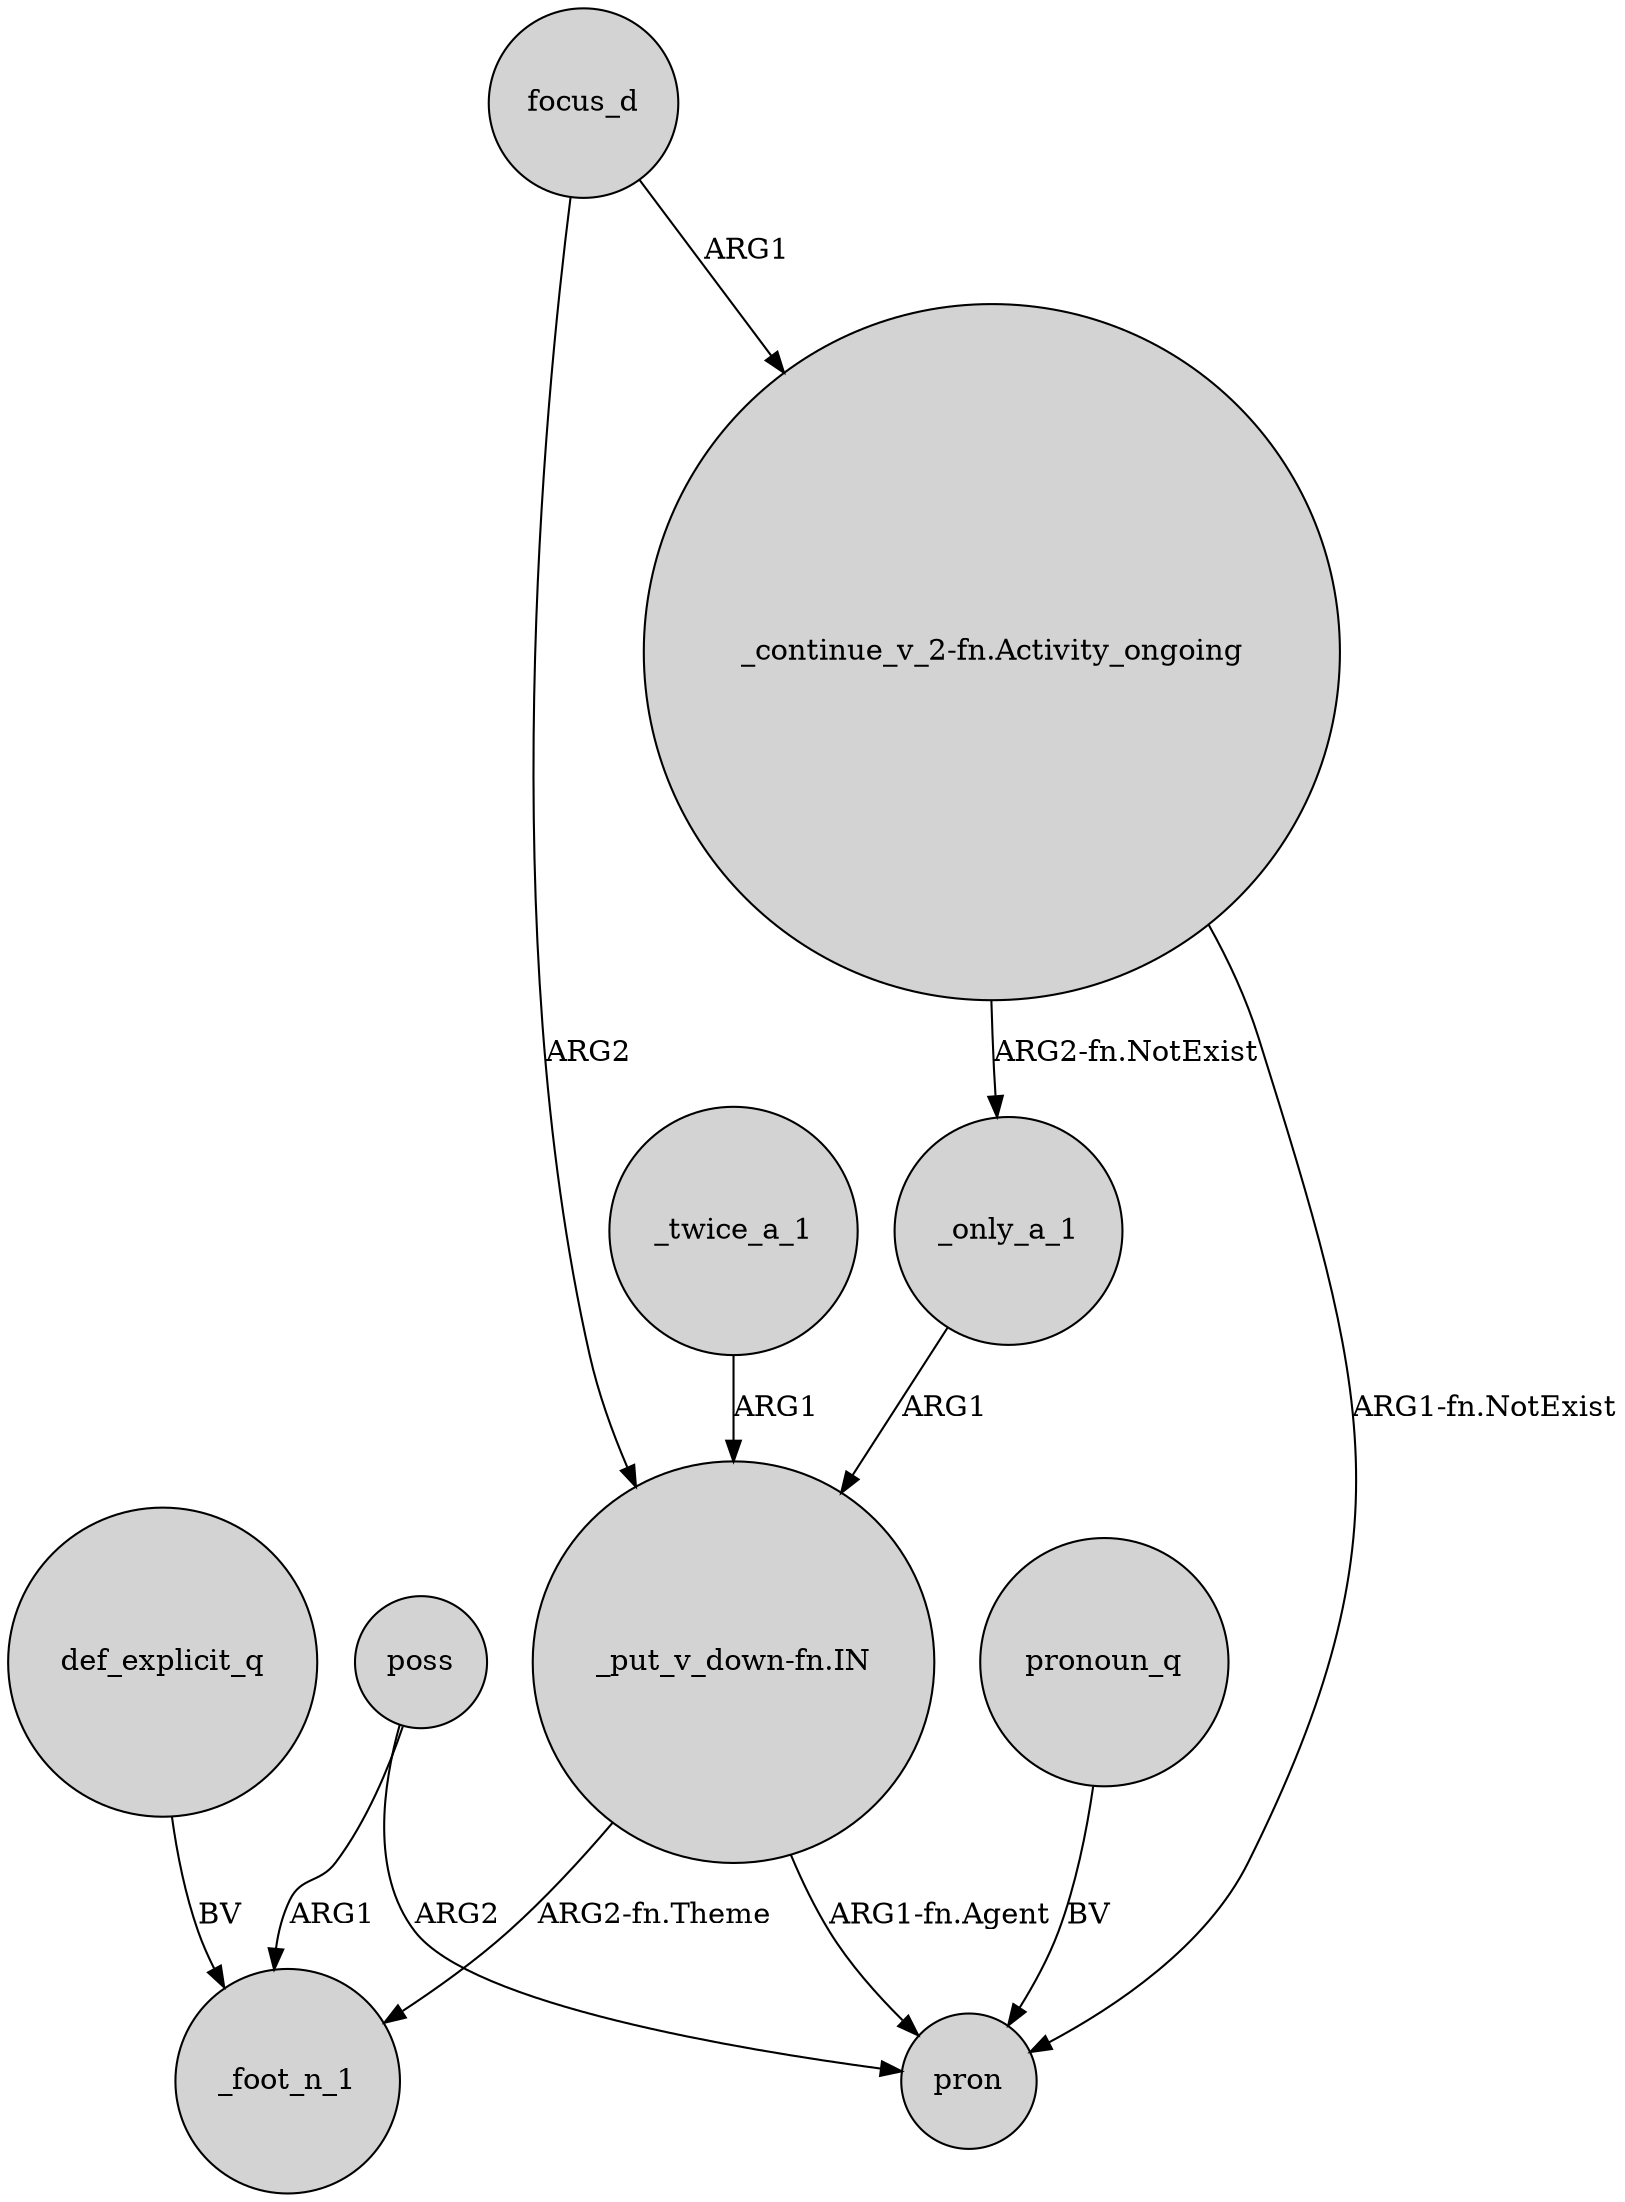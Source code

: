 digraph {
	node [shape=circle style=filled]
	"_put_v_down-fn.IN" -> pron [label="ARG1-fn.Agent"]
	poss -> _foot_n_1 [label=ARG1]
	"_continue_v_2-fn.Activity_ongoing" -> pron [label="ARG1-fn.NotExist"]
	_twice_a_1 -> "_put_v_down-fn.IN" [label=ARG1]
	pronoun_q -> pron [label=BV]
	poss -> pron [label=ARG2]
	focus_d -> "_put_v_down-fn.IN" [label=ARG2]
	"_continue_v_2-fn.Activity_ongoing" -> _only_a_1 [label="ARG2-fn.NotExist"]
	focus_d -> "_continue_v_2-fn.Activity_ongoing" [label=ARG1]
	def_explicit_q -> _foot_n_1 [label=BV]
	"_put_v_down-fn.IN" -> _foot_n_1 [label="ARG2-fn.Theme"]
	_only_a_1 -> "_put_v_down-fn.IN" [label=ARG1]
}
